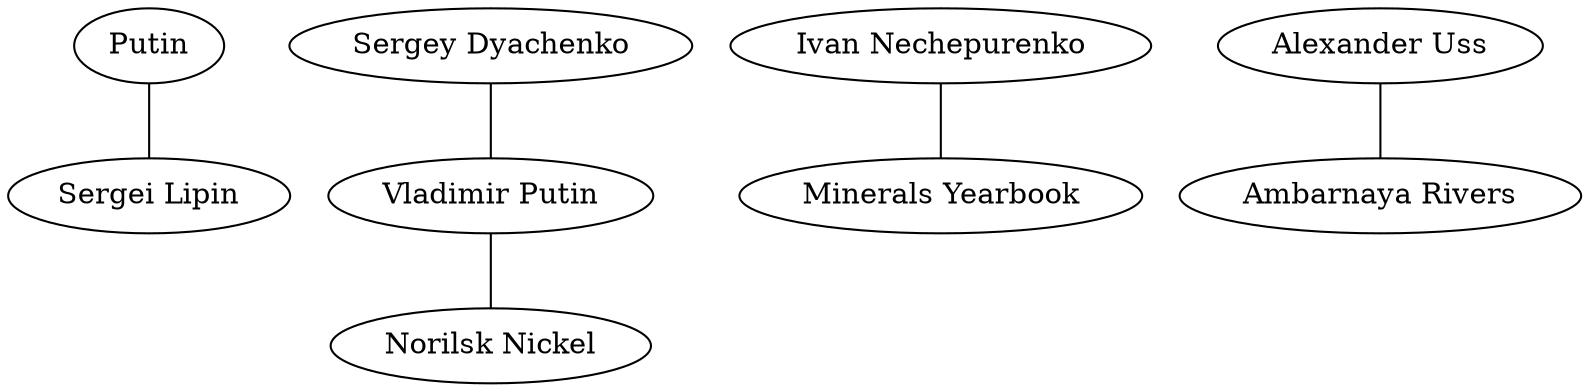 strict graph "Norilsk diesel fuel spill" {
	Putin
	"Sergei Lipin"
	Putin -- "Sergei Lipin"
	"Vladimir Putin"
	"Norilsk Nickel"
	"Vladimir Putin" -- "Norilsk Nickel"
	"Ivan Nechepurenko"
	"Minerals Yearbook"
	"Ivan Nechepurenko" -- "Minerals Yearbook"
	"Sergey Dyachenko"
	"Vladimir Putin"
	"Sergey Dyachenko" -- "Vladimir Putin"
	"Alexander Uss"
	"Ambarnaya Rivers"
	"Alexander Uss" -- "Ambarnaya Rivers"
}
